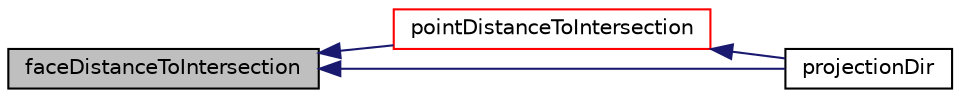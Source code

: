 digraph "faceDistanceToIntersection"
{
  bgcolor="transparent";
  edge [fontname="Helvetica",fontsize="10",labelfontname="Helvetica",labelfontsize="10"];
  node [fontname="Helvetica",fontsize="10",shape=record];
  rankdir="LR";
  Node1 [label="faceDistanceToIntersection",height=0.2,width=0.4,color="black", fillcolor="grey75", style="filled", fontcolor="black"];
  Node1 -> Node2 [dir="back",color="midnightblue",fontsize="10",style="solid",fontname="Helvetica"];
  Node2 [label="pointDistanceToIntersection",height=0.2,width=0.4,color="red",URL="$a01853.html#adad6b57341bdf1c4796217f027429119",tooltip="Return distance to intersection for patch points. "];
  Node2 -> Node3 [dir="back",color="midnightblue",fontsize="10",style="solid",fontname="Helvetica"];
  Node3 [label="projectionDir",height=0.2,width=0.4,color="black",URL="$a01853.html#a0504e7c67b539d6745be864f1abb6d4b",tooltip="Return direction projection to use in projection. "];
  Node1 -> Node3 [dir="back",color="midnightblue",fontsize="10",style="solid",fontname="Helvetica"];
}
